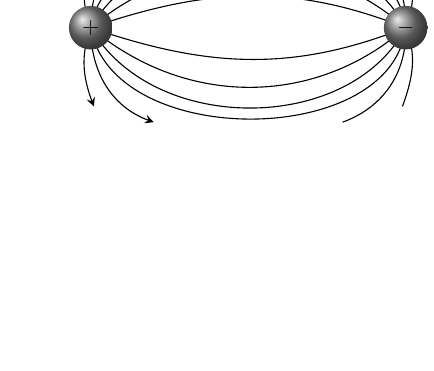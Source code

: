 \begin{tikzpicture}[scale=0.8, transform shape]
	\useasboundingbox (-0.5,-2.5) rectangle (5.5,2.5);
	\tikzset{>=stealth}
	\tikzstyle{s1}=[circle, radius=0.25, ball color=gray];
	%linhas de campo resultante%
	\draw [black,->] (0,0) to [out=19, in=159] (5,0);
	\draw [black,->] (0,0) to [out=-19, in=-159] (5,0);
	\draw [black,->] (0,0) to [out=40, in=140] (5,0);
	\draw [black,->] (0,0) to [out=-40, in=-140] (5,0);
	\draw [black,->] (0,0) to [out=60, in=120] (5,0);
	\draw [black,->] (0,0) to [out=-60, in=-120] (5,0);
	\draw [black,->] (0,0) to [out=80, in=100] (5,0);
	\draw [black,->] (0,0) to [out=-80, in=-100] (5,0);
	\draw [black,->] (0,0) to [out=90, in=200] (1,1.5);
	\draw [black,->] (0,0) to [out=-90, in=-200] (1,-1.5);
	\draw [black,->] (0,0) to [out=110, in=-110] (0.05,1.25);
	\draw [black,->] (0,0) to [out=-110, in=110] (0.05,-1.25);
	\draw [black,<-] (5,0) to [out=90, in=-20] (4,1.5);
	\draw [black,<-] (5,0) to [out=-90, in=20] (4,-1.5);
	\draw [black,<-] (5,0) to [out=70, in=-70] (4.95,1.25);
	\draw [black,<-] (5,0) to [out=-70, in=70] (4.95,-1.25);
	%cargas%
	\node [s1] (n1) at (0,0) {$+$};
	\node [s1] (n2) at (5,0) {$-$};
\end{tikzpicture}